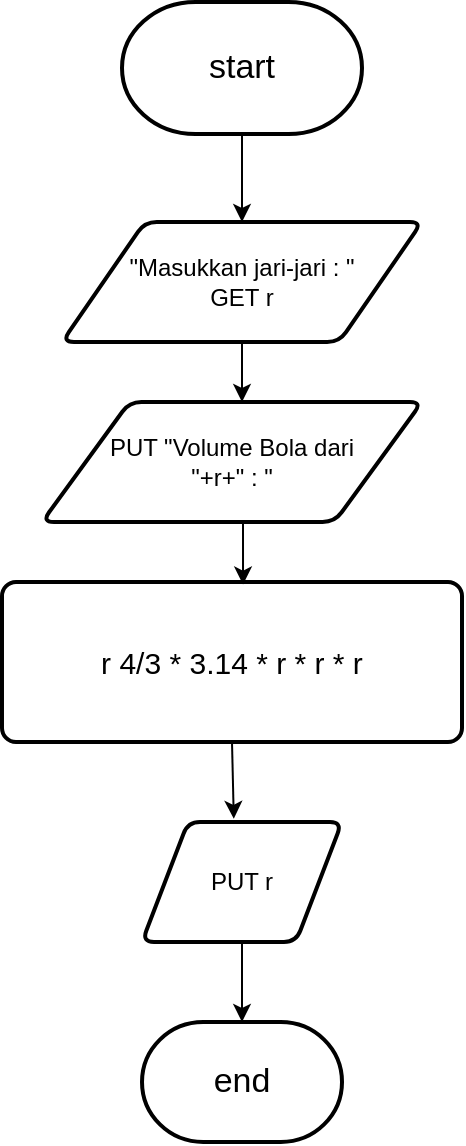 <mxfile version="22.1.7" type="github">
  <diagram name="Page-1" id="dl4skrLQ9C09Padqjj_O">
    <mxGraphModel dx="1035" dy="536" grid="1" gridSize="10" guides="1" tooltips="1" connect="1" arrows="1" fold="1" page="1" pageScale="1" pageWidth="827" pageHeight="1169" math="0" shadow="0">
      <root>
        <mxCell id="0" />
        <mxCell id="1" parent="0" />
        <mxCell id="7AokK5X789KvqcpNjPiT-2" style="edgeStyle=orthogonalEdgeStyle;rounded=0;orthogonalLoop=1;jettySize=auto;html=1;exitX=0.5;exitY=1;exitDx=0;exitDy=0;exitPerimeter=0;" edge="1" parent="1" source="7AokK5X789KvqcpNjPiT-1">
          <mxGeometry relative="1" as="geometry">
            <mxPoint x="420" y="160" as="targetPoint" />
          </mxGeometry>
        </mxCell>
        <mxCell id="7AokK5X789KvqcpNjPiT-1" value="&lt;font style=&quot;font-size: 17px;&quot;&gt;start&lt;/font&gt;" style="strokeWidth=2;html=1;shape=mxgraph.flowchart.terminator;whiteSpace=wrap;" vertex="1" parent="1">
          <mxGeometry x="360" y="50" width="120" height="66" as="geometry" />
        </mxCell>
        <mxCell id="7AokK5X789KvqcpNjPiT-4" style="edgeStyle=orthogonalEdgeStyle;rounded=0;orthogonalLoop=1;jettySize=auto;html=1;exitX=0.5;exitY=1;exitDx=0;exitDy=0;" edge="1" parent="1" source="7AokK5X789KvqcpNjPiT-3">
          <mxGeometry relative="1" as="geometry">
            <mxPoint x="420" y="250" as="targetPoint" />
          </mxGeometry>
        </mxCell>
        <mxCell id="7AokK5X789KvqcpNjPiT-3" value="&quot;Masukkan jari-jari : &quot;&lt;br&gt;GET r" style="shape=parallelogram;html=1;strokeWidth=2;perimeter=parallelogramPerimeter;whiteSpace=wrap;rounded=1;arcSize=12;size=0.23;" vertex="1" parent="1">
          <mxGeometry x="330" y="160" width="180" height="60" as="geometry" />
        </mxCell>
        <mxCell id="7AokK5X789KvqcpNjPiT-5" value="PUT &quot;Volume Bola dari&lt;br&gt;&quot;+r+&quot; : &quot;" style="shape=parallelogram;html=1;strokeWidth=2;perimeter=parallelogramPerimeter;whiteSpace=wrap;rounded=1;arcSize=12;size=0.23;" vertex="1" parent="1">
          <mxGeometry x="320" y="250" width="190" height="60" as="geometry" />
        </mxCell>
        <mxCell id="7AokK5X789KvqcpNjPiT-6" value="&lt;font style=&quot;font-size: 15px;&quot;&gt;r 4/3 * 3.14 * r * r * r&lt;/font&gt;" style="rounded=1;whiteSpace=wrap;html=1;absoluteArcSize=1;arcSize=14;strokeWidth=2;" vertex="1" parent="1">
          <mxGeometry x="300" y="340" width="230" height="80" as="geometry" />
        </mxCell>
        <mxCell id="7AokK5X789KvqcpNjPiT-8" style="edgeStyle=orthogonalEdgeStyle;rounded=0;orthogonalLoop=1;jettySize=auto;html=1;exitX=0.5;exitY=1;exitDx=0;exitDy=0;entryX=0.524;entryY=0.016;entryDx=0;entryDy=0;entryPerimeter=0;" edge="1" parent="1" target="7AokK5X789KvqcpNjPiT-6">
          <mxGeometry relative="1" as="geometry">
            <mxPoint x="418.46" y="310" as="sourcePoint" />
            <mxPoint x="421.51" y="337" as="targetPoint" />
          </mxGeometry>
        </mxCell>
        <mxCell id="7AokK5X789KvqcpNjPiT-12" style="edgeStyle=orthogonalEdgeStyle;rounded=0;orthogonalLoop=1;jettySize=auto;html=1;exitX=0.5;exitY=1;exitDx=0;exitDy=0;" edge="1" parent="1" source="7AokK5X789KvqcpNjPiT-9" target="7AokK5X789KvqcpNjPiT-13">
          <mxGeometry relative="1" as="geometry">
            <mxPoint x="420.333" y="550" as="targetPoint" />
          </mxGeometry>
        </mxCell>
        <mxCell id="7AokK5X789KvqcpNjPiT-9" value="PUT r" style="shape=parallelogram;html=1;strokeWidth=2;perimeter=parallelogramPerimeter;whiteSpace=wrap;rounded=1;arcSize=12;size=0.23;" vertex="1" parent="1">
          <mxGeometry x="370" y="460" width="100" height="60" as="geometry" />
        </mxCell>
        <mxCell id="7AokK5X789KvqcpNjPiT-11" style="edgeStyle=orthogonalEdgeStyle;rounded=0;orthogonalLoop=1;jettySize=auto;html=1;exitX=0.5;exitY=1;exitDx=0;exitDy=0;entryX=0.459;entryY=-0.026;entryDx=0;entryDy=0;entryPerimeter=0;" edge="1" parent="1" source="7AokK5X789KvqcpNjPiT-6" target="7AokK5X789KvqcpNjPiT-9">
          <mxGeometry relative="1" as="geometry" />
        </mxCell>
        <mxCell id="7AokK5X789KvqcpNjPiT-13" value="&lt;font style=&quot;font-size: 17px;&quot;&gt;end&lt;/font&gt;" style="strokeWidth=2;html=1;shape=mxgraph.flowchart.terminator;whiteSpace=wrap;" vertex="1" parent="1">
          <mxGeometry x="370.003" y="560" width="100" height="60" as="geometry" />
        </mxCell>
      </root>
    </mxGraphModel>
  </diagram>
</mxfile>
